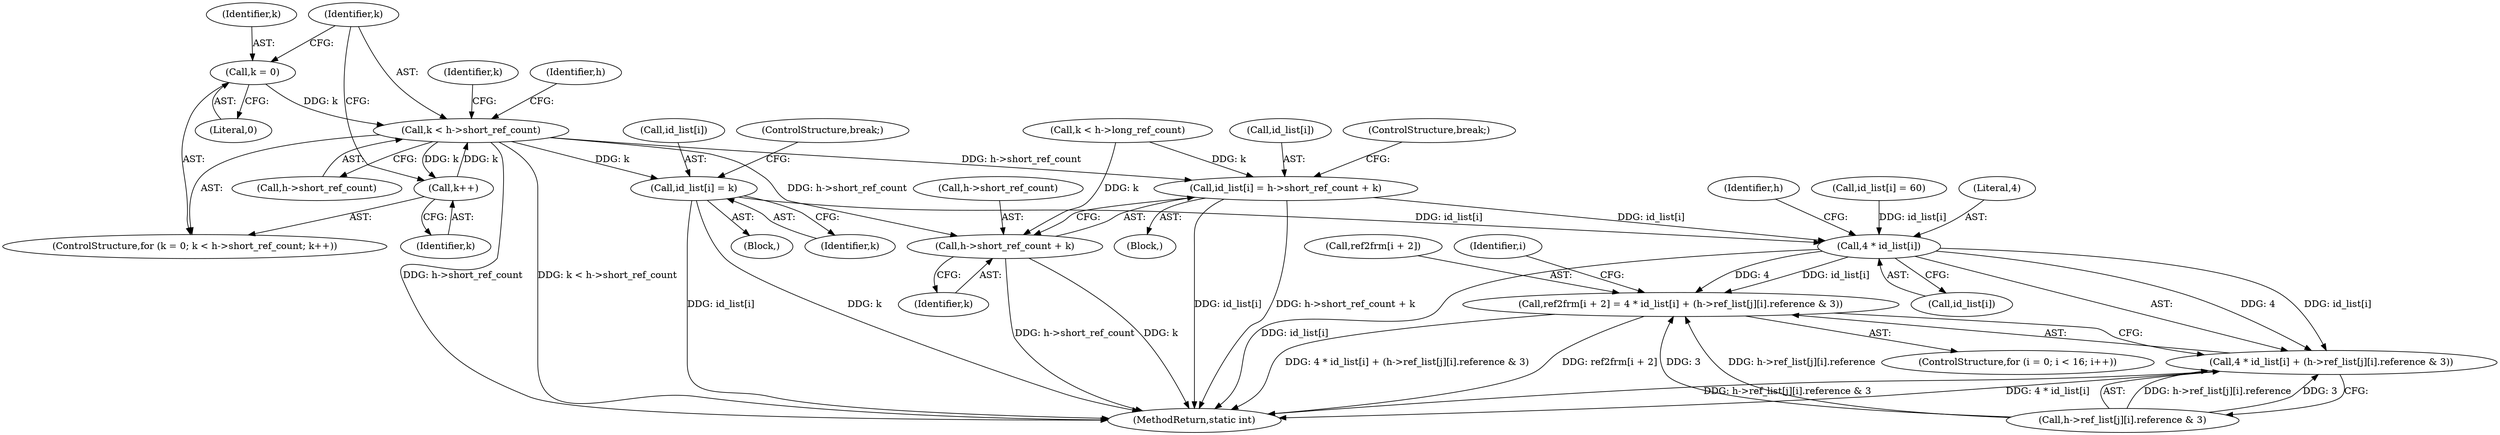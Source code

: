 digraph "0_FFmpeg_29ffeef5e73b8f41ff3a3f2242d356759c66f91f@pointer" {
"1003088" [label="(Call,k < h->short_ref_count)"];
"1003093" [label="(Call,k++)"];
"1003088" [label="(Call,k < h->short_ref_count)"];
"1003085" [label="(Call,k = 0)"];
"1003112" [label="(Call,id_list[i] = k)"];
"1003188" [label="(Call,4 * id_list[i])"];
"1003181" [label="(Call,ref2frm[i + 2] = 4 * id_list[i] + (h->ref_list[j][i].reference & 3))"];
"1003187" [label="(Call,4 * id_list[i] + (h->ref_list[j][i].reference & 3))"];
"1003152" [label="(Call,id_list[i] = h->short_ref_count + k)"];
"1003156" [label="(Call,h->short_ref_count + k)"];
"1003187" [label="(Call,4 * id_list[i] + (h->ref_list[j][i].reference & 3))"];
"1003190" [label="(Call,id_list[i])"];
"1003117" [label="(ControlStructure,break;)"];
"1003116" [label="(Identifier,k)"];
"1003120" [label="(Identifier,k)"];
"1003198" [label="(Identifier,h)"];
"1003086" [label="(Identifier,k)"];
"1003111" [label="(Block,)"];
"1003193" [label="(Call,h->ref_list[j][i].reference & 3)"];
"1003435" [label="(MethodReturn,static int)"];
"1003122" [label="(Call,k < h->long_ref_count)"];
"1003089" [label="(Identifier,k)"];
"1003182" [label="(Call,ref2frm[i + 2])"];
"1003031" [label="(Call,id_list[i] = 60)"];
"1003112" [label="(Call,id_list[i] = k)"];
"1003094" [label="(Identifier,k)"];
"1003085" [label="(Call,k = 0)"];
"1003084" [label="(ControlStructure,for (k = 0; k < h->short_ref_count; k++))"];
"1003087" [label="(Literal,0)"];
"1003113" [label="(Call,id_list[i])"];
"1003156" [label="(Call,h->short_ref_count + k)"];
"1003090" [label="(Call,h->short_ref_count)"];
"1003180" [label="(Identifier,i)"];
"1003153" [label="(Call,id_list[i])"];
"1003151" [label="(Block,)"];
"1003181" [label="(Call,ref2frm[i + 2] = 4 * id_list[i] + (h->ref_list[j][i].reference & 3))"];
"1003172" [label="(ControlStructure,for (i = 0; i < 16; i++))"];
"1003160" [label="(Identifier,k)"];
"1003189" [label="(Literal,4)"];
"1003103" [label="(Identifier,h)"];
"1003188" [label="(Call,4 * id_list[i])"];
"1003088" [label="(Call,k < h->short_ref_count)"];
"1003093" [label="(Call,k++)"];
"1003161" [label="(ControlStructure,break;)"];
"1003152" [label="(Call,id_list[i] = h->short_ref_count + k)"];
"1003157" [label="(Call,h->short_ref_count)"];
"1003088" -> "1003084"  [label="AST: "];
"1003088" -> "1003090"  [label="CFG: "];
"1003089" -> "1003088"  [label="AST: "];
"1003090" -> "1003088"  [label="AST: "];
"1003103" -> "1003088"  [label="CFG: "];
"1003120" -> "1003088"  [label="CFG: "];
"1003088" -> "1003435"  [label="DDG: h->short_ref_count"];
"1003088" -> "1003435"  [label="DDG: k < h->short_ref_count"];
"1003093" -> "1003088"  [label="DDG: k"];
"1003085" -> "1003088"  [label="DDG: k"];
"1003088" -> "1003093"  [label="DDG: k"];
"1003088" -> "1003112"  [label="DDG: k"];
"1003088" -> "1003152"  [label="DDG: h->short_ref_count"];
"1003088" -> "1003156"  [label="DDG: h->short_ref_count"];
"1003093" -> "1003084"  [label="AST: "];
"1003093" -> "1003094"  [label="CFG: "];
"1003094" -> "1003093"  [label="AST: "];
"1003089" -> "1003093"  [label="CFG: "];
"1003085" -> "1003084"  [label="AST: "];
"1003085" -> "1003087"  [label="CFG: "];
"1003086" -> "1003085"  [label="AST: "];
"1003087" -> "1003085"  [label="AST: "];
"1003089" -> "1003085"  [label="CFG: "];
"1003112" -> "1003111"  [label="AST: "];
"1003112" -> "1003116"  [label="CFG: "];
"1003113" -> "1003112"  [label="AST: "];
"1003116" -> "1003112"  [label="AST: "];
"1003117" -> "1003112"  [label="CFG: "];
"1003112" -> "1003435"  [label="DDG: id_list[i]"];
"1003112" -> "1003435"  [label="DDG: k"];
"1003112" -> "1003188"  [label="DDG: id_list[i]"];
"1003188" -> "1003187"  [label="AST: "];
"1003188" -> "1003190"  [label="CFG: "];
"1003189" -> "1003188"  [label="AST: "];
"1003190" -> "1003188"  [label="AST: "];
"1003198" -> "1003188"  [label="CFG: "];
"1003188" -> "1003435"  [label="DDG: id_list[i]"];
"1003188" -> "1003181"  [label="DDG: 4"];
"1003188" -> "1003181"  [label="DDG: id_list[i]"];
"1003188" -> "1003187"  [label="DDG: 4"];
"1003188" -> "1003187"  [label="DDG: id_list[i]"];
"1003031" -> "1003188"  [label="DDG: id_list[i]"];
"1003152" -> "1003188"  [label="DDG: id_list[i]"];
"1003181" -> "1003172"  [label="AST: "];
"1003181" -> "1003187"  [label="CFG: "];
"1003182" -> "1003181"  [label="AST: "];
"1003187" -> "1003181"  [label="AST: "];
"1003180" -> "1003181"  [label="CFG: "];
"1003181" -> "1003435"  [label="DDG: 4 * id_list[i] + (h->ref_list[j][i].reference & 3)"];
"1003181" -> "1003435"  [label="DDG: ref2frm[i + 2]"];
"1003193" -> "1003181"  [label="DDG: h->ref_list[j][i].reference"];
"1003193" -> "1003181"  [label="DDG: 3"];
"1003187" -> "1003193"  [label="CFG: "];
"1003193" -> "1003187"  [label="AST: "];
"1003187" -> "1003435"  [label="DDG: h->ref_list[j][i].reference & 3"];
"1003187" -> "1003435"  [label="DDG: 4 * id_list[i]"];
"1003193" -> "1003187"  [label="DDG: h->ref_list[j][i].reference"];
"1003193" -> "1003187"  [label="DDG: 3"];
"1003152" -> "1003151"  [label="AST: "];
"1003152" -> "1003156"  [label="CFG: "];
"1003153" -> "1003152"  [label="AST: "];
"1003156" -> "1003152"  [label="AST: "];
"1003161" -> "1003152"  [label="CFG: "];
"1003152" -> "1003435"  [label="DDG: id_list[i]"];
"1003152" -> "1003435"  [label="DDG: h->short_ref_count + k"];
"1003122" -> "1003152"  [label="DDG: k"];
"1003156" -> "1003160"  [label="CFG: "];
"1003157" -> "1003156"  [label="AST: "];
"1003160" -> "1003156"  [label="AST: "];
"1003156" -> "1003435"  [label="DDG: h->short_ref_count"];
"1003156" -> "1003435"  [label="DDG: k"];
"1003122" -> "1003156"  [label="DDG: k"];
}

